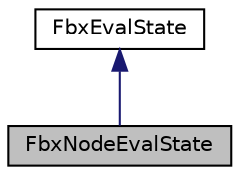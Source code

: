 digraph "FbxNodeEvalState"
{
  edge [fontname="Helvetica",fontsize="10",labelfontname="Helvetica",labelfontsize="10"];
  node [fontname="Helvetica",fontsize="10",shape=record];
  Node0 [label="FbxNodeEvalState",height=0.2,width=0.4,color="black", fillcolor="grey75", style="filled", fontcolor="black"];
  Node1 -> Node0 [dir="back",color="midnightblue",fontsize="10",style="solid"];
  Node1 [label="FbxEvalState",height=0.2,width=0.4,color="black", fillcolor="white", style="filled",URL="$class_fbx_eval_state.html",tooltip="This class serves as the base class for an evaluation state element. "];
}

